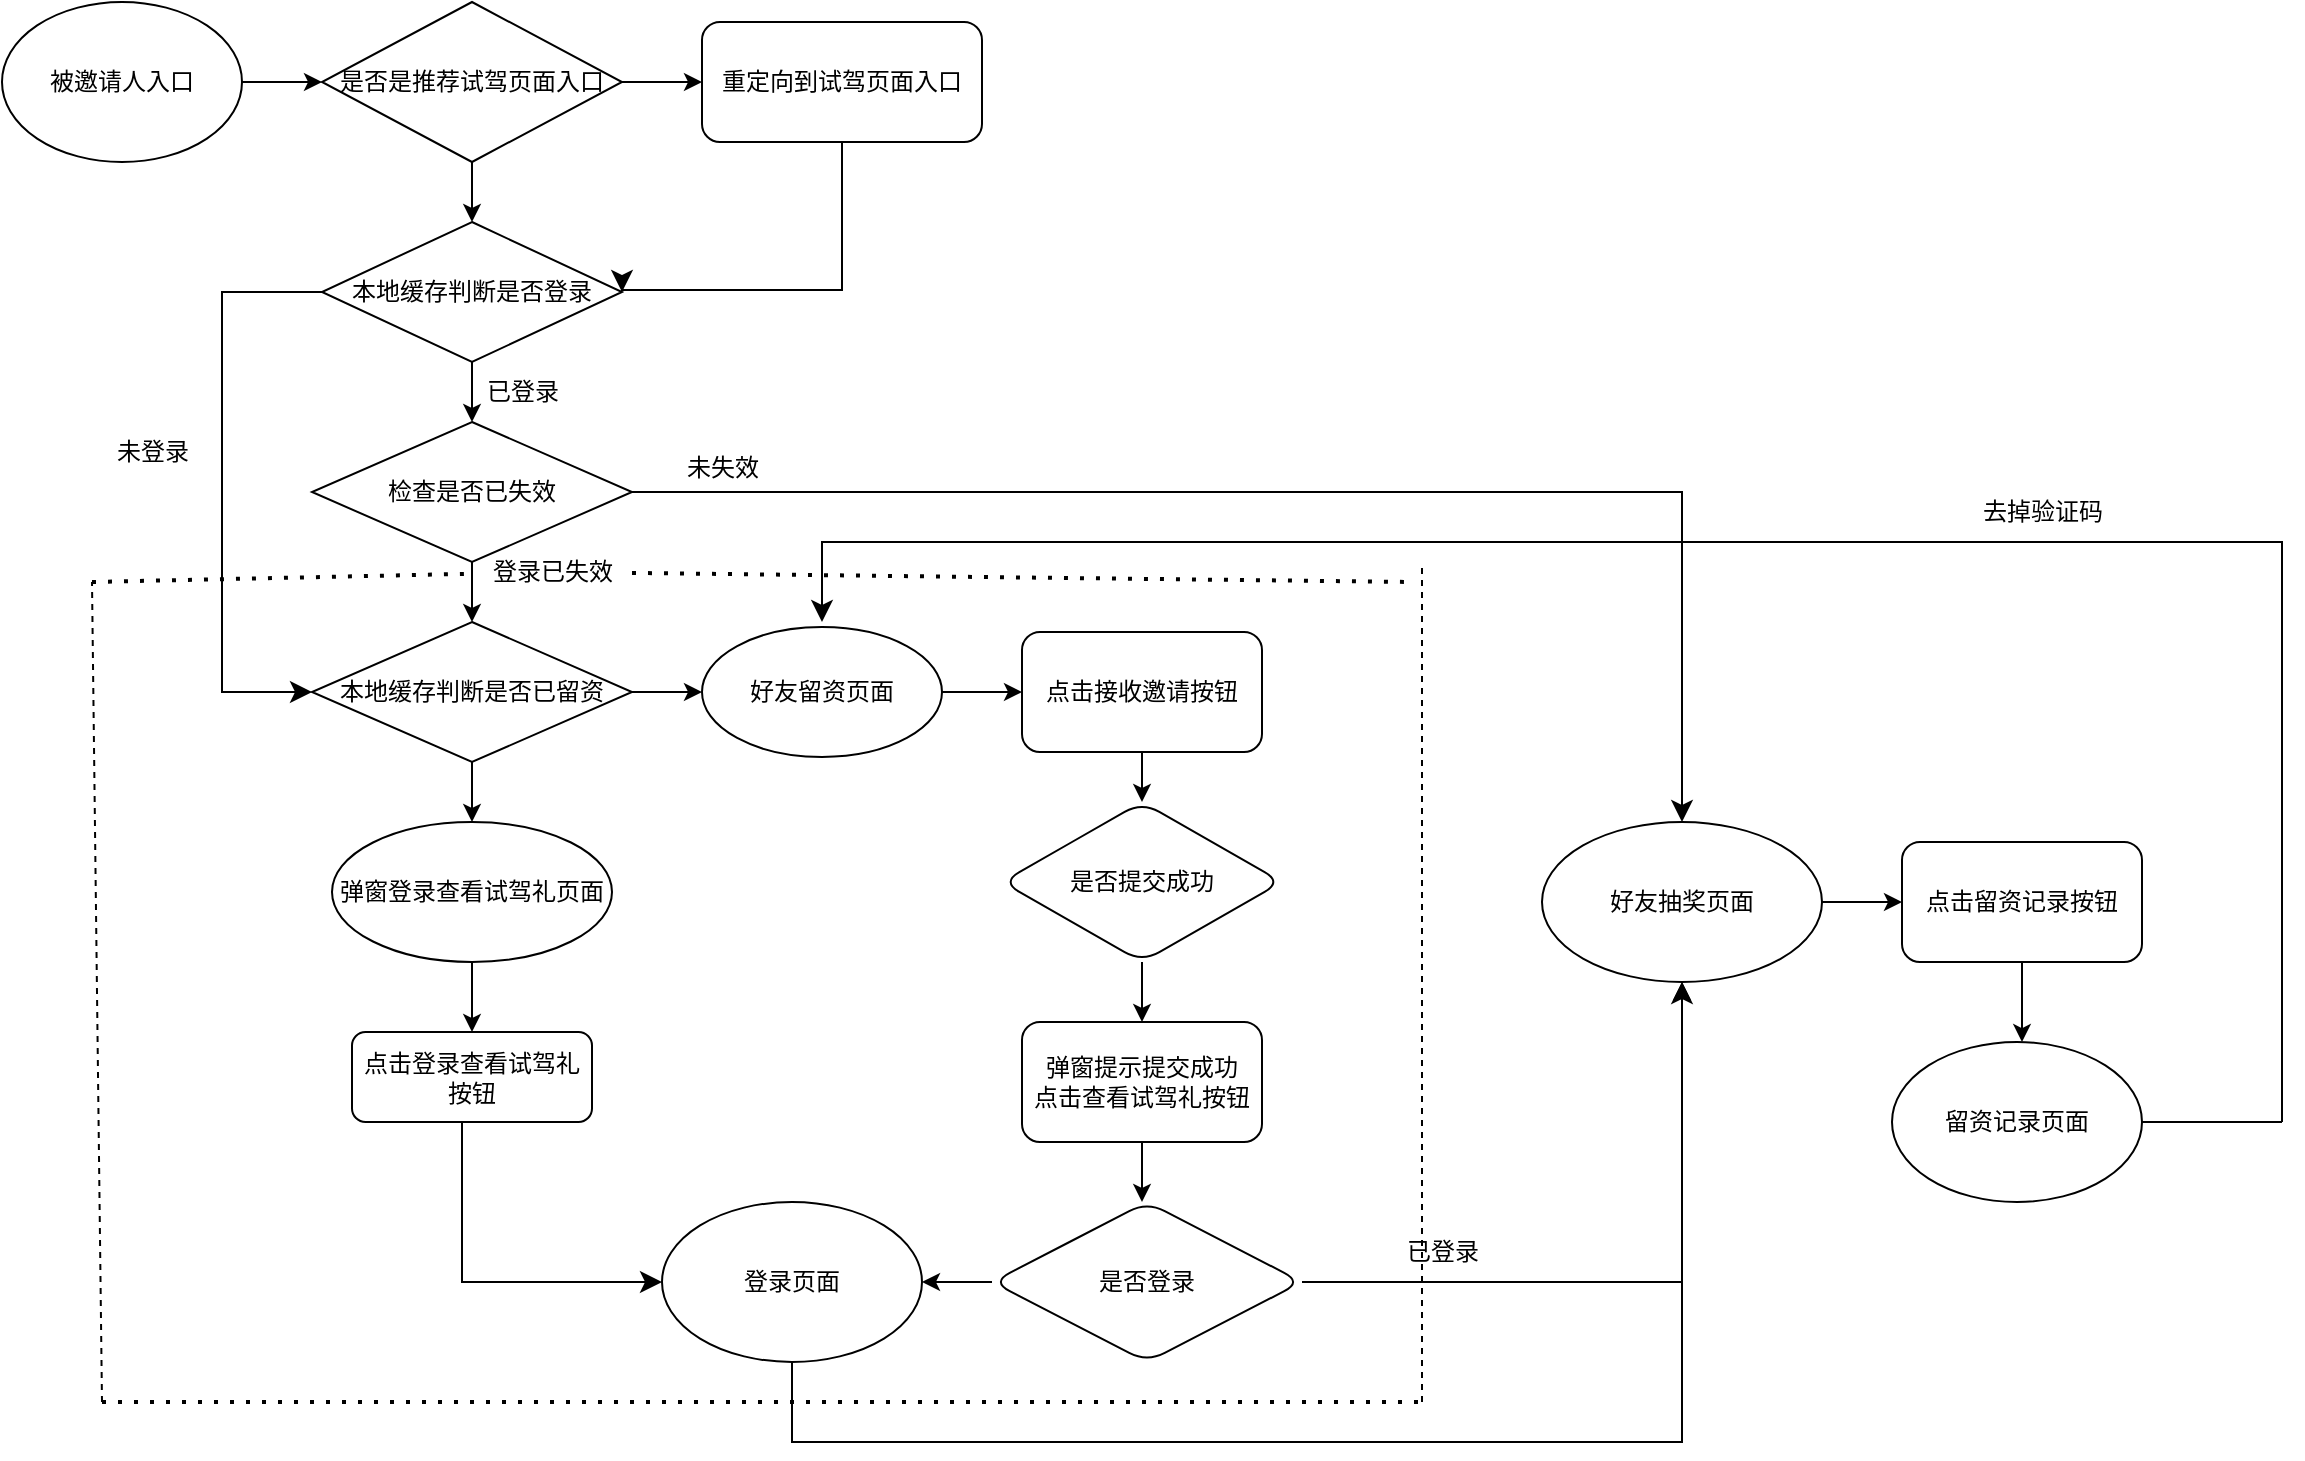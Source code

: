 <mxfile version="21.3.8" type="github">
  <diagram name="第 1 页" id="Mvw3dbP3ZsW2t7KN_K1U">
    <mxGraphModel dx="1306" dy="843" grid="1" gridSize="10" guides="1" tooltips="1" connect="1" arrows="1" fold="1" page="1" pageScale="1" pageWidth="827" pageHeight="1169" math="0" shadow="0">
      <root>
        <mxCell id="0" />
        <mxCell id="1" parent="0" />
        <mxCell id="Owrih3NVY9rAKF0kBGJu-3" value="" style="edgeStyle=orthogonalEdgeStyle;rounded=0;orthogonalLoop=1;jettySize=auto;html=1;" edge="1" parent="1" source="Owrih3NVY9rAKF0kBGJu-1" target="Owrih3NVY9rAKF0kBGJu-2">
          <mxGeometry relative="1" as="geometry" />
        </mxCell>
        <mxCell id="Owrih3NVY9rAKF0kBGJu-1" value="被邀请人入口" style="ellipse;whiteSpace=wrap;html=1;" vertex="1" parent="1">
          <mxGeometry y="70" width="120" height="80" as="geometry" />
        </mxCell>
        <mxCell id="Owrih3NVY9rAKF0kBGJu-5" value="" style="edgeStyle=orthogonalEdgeStyle;rounded=0;orthogonalLoop=1;jettySize=auto;html=1;" edge="1" parent="1" source="Owrih3NVY9rAKF0kBGJu-2">
          <mxGeometry relative="1" as="geometry">
            <mxPoint x="350" y="110" as="targetPoint" />
          </mxGeometry>
        </mxCell>
        <mxCell id="Owrih3NVY9rAKF0kBGJu-11" value="" style="edgeStyle=orthogonalEdgeStyle;rounded=0;orthogonalLoop=1;jettySize=auto;html=1;" edge="1" parent="1" source="Owrih3NVY9rAKF0kBGJu-2" target="Owrih3NVY9rAKF0kBGJu-10">
          <mxGeometry relative="1" as="geometry" />
        </mxCell>
        <mxCell id="Owrih3NVY9rAKF0kBGJu-2" value="是否是推荐试驾页面入口" style="rhombus;whiteSpace=wrap;html=1;" vertex="1" parent="1">
          <mxGeometry x="160" y="70" width="150" height="80" as="geometry" />
        </mxCell>
        <mxCell id="Owrih3NVY9rAKF0kBGJu-17" value="" style="edgeStyle=orthogonalEdgeStyle;rounded=0;orthogonalLoop=1;jettySize=auto;html=1;" edge="1" parent="1" source="Owrih3NVY9rAKF0kBGJu-10" target="Owrih3NVY9rAKF0kBGJu-16">
          <mxGeometry relative="1" as="geometry" />
        </mxCell>
        <mxCell id="Owrih3NVY9rAKF0kBGJu-10" value="本地缓存判断是否登录" style="rhombus;whiteSpace=wrap;html=1;" vertex="1" parent="1">
          <mxGeometry x="160" y="180" width="150" height="70" as="geometry" />
        </mxCell>
        <mxCell id="Owrih3NVY9rAKF0kBGJu-21" value="" style="edgeStyle=orthogonalEdgeStyle;rounded=0;orthogonalLoop=1;jettySize=auto;html=1;" edge="1" parent="1" source="Owrih3NVY9rAKF0kBGJu-16" target="Owrih3NVY9rAKF0kBGJu-20">
          <mxGeometry relative="1" as="geometry" />
        </mxCell>
        <mxCell id="Owrih3NVY9rAKF0kBGJu-16" value="检查是否已失效" style="rhombus;whiteSpace=wrap;html=1;" vertex="1" parent="1">
          <mxGeometry x="155" y="280" width="160" height="70" as="geometry" />
        </mxCell>
        <mxCell id="Owrih3NVY9rAKF0kBGJu-25" value="" style="edgeStyle=orthogonalEdgeStyle;rounded=0;orthogonalLoop=1;jettySize=auto;html=1;" edge="1" parent="1" source="Owrih3NVY9rAKF0kBGJu-20" target="Owrih3NVY9rAKF0kBGJu-24">
          <mxGeometry relative="1" as="geometry" />
        </mxCell>
        <mxCell id="Owrih3NVY9rAKF0kBGJu-27" value="" style="edgeStyle=orthogonalEdgeStyle;rounded=0;orthogonalLoop=1;jettySize=auto;html=1;" edge="1" parent="1" source="Owrih3NVY9rAKF0kBGJu-20" target="Owrih3NVY9rAKF0kBGJu-26">
          <mxGeometry relative="1" as="geometry" />
        </mxCell>
        <mxCell id="Owrih3NVY9rAKF0kBGJu-20" value="本地缓存判断是否已留资" style="rhombus;whiteSpace=wrap;html=1;" vertex="1" parent="1">
          <mxGeometry x="155" y="380" width="160" height="70" as="geometry" />
        </mxCell>
        <mxCell id="Owrih3NVY9rAKF0kBGJu-47" value="" style="edgeStyle=orthogonalEdgeStyle;rounded=0;orthogonalLoop=1;jettySize=auto;html=1;" edge="1" parent="1" source="Owrih3NVY9rAKF0kBGJu-24" target="Owrih3NVY9rAKF0kBGJu-46">
          <mxGeometry relative="1" as="geometry" />
        </mxCell>
        <mxCell id="Owrih3NVY9rAKF0kBGJu-24" value="弹窗登录查看试驾礼页面" style="ellipse;whiteSpace=wrap;html=1;" vertex="1" parent="1">
          <mxGeometry x="165" y="480" width="140" height="70" as="geometry" />
        </mxCell>
        <mxCell id="Owrih3NVY9rAKF0kBGJu-29" value="" style="edgeStyle=orthogonalEdgeStyle;rounded=0;orthogonalLoop=1;jettySize=auto;html=1;" edge="1" parent="1" source="Owrih3NVY9rAKF0kBGJu-26" target="Owrih3NVY9rAKF0kBGJu-28">
          <mxGeometry relative="1" as="geometry" />
        </mxCell>
        <mxCell id="Owrih3NVY9rAKF0kBGJu-26" value="好友留资页面" style="ellipse;whiteSpace=wrap;html=1;" vertex="1" parent="1">
          <mxGeometry x="350" y="382.5" width="120" height="65" as="geometry" />
        </mxCell>
        <mxCell id="Owrih3NVY9rAKF0kBGJu-33" value="" style="edgeStyle=orthogonalEdgeStyle;rounded=0;orthogonalLoop=1;jettySize=auto;html=1;" edge="1" parent="1" source="Owrih3NVY9rAKF0kBGJu-28" target="Owrih3NVY9rAKF0kBGJu-32">
          <mxGeometry relative="1" as="geometry" />
        </mxCell>
        <mxCell id="Owrih3NVY9rAKF0kBGJu-28" value="点击接收邀请按钮" style="rounded=1;whiteSpace=wrap;html=1;" vertex="1" parent="1">
          <mxGeometry x="510" y="385" width="120" height="60" as="geometry" />
        </mxCell>
        <mxCell id="Owrih3NVY9rAKF0kBGJu-37" value="" style="edgeStyle=orthogonalEdgeStyle;rounded=0;orthogonalLoop=1;jettySize=auto;html=1;" edge="1" parent="1" source="Owrih3NVY9rAKF0kBGJu-32" target="Owrih3NVY9rAKF0kBGJu-36">
          <mxGeometry relative="1" as="geometry" />
        </mxCell>
        <mxCell id="Owrih3NVY9rAKF0kBGJu-32" value="是否提交成功" style="rhombus;whiteSpace=wrap;html=1;rounded=1;" vertex="1" parent="1">
          <mxGeometry x="500" y="470" width="140" height="80" as="geometry" />
        </mxCell>
        <mxCell id="Owrih3NVY9rAKF0kBGJu-41" value="" style="edgeStyle=orthogonalEdgeStyle;rounded=0;orthogonalLoop=1;jettySize=auto;html=1;" edge="1" parent="1" source="Owrih3NVY9rAKF0kBGJu-36">
          <mxGeometry relative="1" as="geometry">
            <mxPoint x="570" y="670" as="targetPoint" />
          </mxGeometry>
        </mxCell>
        <mxCell id="Owrih3NVY9rAKF0kBGJu-36" value="弹窗提示提交成功&lt;br&gt;点击查看试驾礼按钮" style="rounded=1;whiteSpace=wrap;html=1;" vertex="1" parent="1">
          <mxGeometry x="510" y="580" width="120" height="60" as="geometry" />
        </mxCell>
        <mxCell id="Owrih3NVY9rAKF0kBGJu-42" value="" style="edgeStyle=elbowEdgeStyle;elbow=horizontal;endArrow=classic;html=1;curved=0;rounded=0;endSize=8;startSize=8;entryX=0;entryY=0.5;entryDx=0;entryDy=0;exitX=0;exitY=0.5;exitDx=0;exitDy=0;" edge="1" parent="1" source="Owrih3NVY9rAKF0kBGJu-10" target="Owrih3NVY9rAKF0kBGJu-20">
          <mxGeometry width="50" height="50" relative="1" as="geometry">
            <mxPoint x="70" y="220" as="sourcePoint" />
            <mxPoint x="130" y="250" as="targetPoint" />
            <Array as="points">
              <mxPoint x="110" y="240" />
            </Array>
          </mxGeometry>
        </mxCell>
        <mxCell id="Owrih3NVY9rAKF0kBGJu-43" value="已登录" style="text;html=1;align=center;verticalAlign=middle;resizable=0;points=[];autosize=1;strokeColor=none;fillColor=none;" vertex="1" parent="1">
          <mxGeometry x="230" y="250" width="60" height="30" as="geometry" />
        </mxCell>
        <mxCell id="Owrih3NVY9rAKF0kBGJu-45" value="未登录" style="text;html=1;align=center;verticalAlign=middle;resizable=0;points=[];autosize=1;strokeColor=none;fillColor=none;" vertex="1" parent="1">
          <mxGeometry x="45" y="280" width="60" height="30" as="geometry" />
        </mxCell>
        <mxCell id="Owrih3NVY9rAKF0kBGJu-46" value="点击登录查看试驾礼按钮" style="rounded=1;whiteSpace=wrap;html=1;" vertex="1" parent="1">
          <mxGeometry x="175" y="585" width="120" height="45" as="geometry" />
        </mxCell>
        <mxCell id="Owrih3NVY9rAKF0kBGJu-50" value="" style="endArrow=none;dashed=1;html=1;dashPattern=1 3;strokeWidth=2;rounded=0;" edge="1" parent="1" source="Owrih3NVY9rAKF0kBGJu-44">
          <mxGeometry width="50" height="50" relative="1" as="geometry">
            <mxPoint x="45" y="360" as="sourcePoint" />
            <mxPoint x="705" y="360" as="targetPoint" />
          </mxGeometry>
        </mxCell>
        <mxCell id="Owrih3NVY9rAKF0kBGJu-51" value="" style="endArrow=none;dashed=1;html=1;rounded=0;" edge="1" parent="1">
          <mxGeometry width="50" height="50" relative="1" as="geometry">
            <mxPoint x="710" y="770" as="sourcePoint" />
            <mxPoint x="710" y="350" as="targetPoint" />
          </mxGeometry>
        </mxCell>
        <mxCell id="Owrih3NVY9rAKF0kBGJu-52" value="" style="endArrow=none;dashed=1;html=1;dashPattern=1 3;strokeWidth=2;rounded=0;" edge="1" parent="1" target="Owrih3NVY9rAKF0kBGJu-44">
          <mxGeometry width="50" height="50" relative="1" as="geometry">
            <mxPoint x="45" y="360" as="sourcePoint" />
            <mxPoint x="705" y="360" as="targetPoint" />
          </mxGeometry>
        </mxCell>
        <mxCell id="Owrih3NVY9rAKF0kBGJu-44" value="登录已失效" style="text;html=1;align=center;verticalAlign=middle;resizable=0;points=[];autosize=1;strokeColor=none;fillColor=none;" vertex="1" parent="1">
          <mxGeometry x="235" y="340" width="80" height="30" as="geometry" />
        </mxCell>
        <mxCell id="Owrih3NVY9rAKF0kBGJu-56" value="" style="edgeStyle=orthogonalEdgeStyle;rounded=0;orthogonalLoop=1;jettySize=auto;html=1;" edge="1" parent="1" source="Owrih3NVY9rAKF0kBGJu-53" target="Owrih3NVY9rAKF0kBGJu-55">
          <mxGeometry relative="1" as="geometry" />
        </mxCell>
        <mxCell id="Owrih3NVY9rAKF0kBGJu-53" value="是否登录" style="rhombus;whiteSpace=wrap;html=1;rounded=1;" vertex="1" parent="1">
          <mxGeometry x="495" y="670" width="155" height="80" as="geometry" />
        </mxCell>
        <mxCell id="Owrih3NVY9rAKF0kBGJu-60" value="" style="edgeStyle=orthogonalEdgeStyle;rounded=0;orthogonalLoop=1;jettySize=auto;html=1;" edge="1" parent="1" source="Owrih3NVY9rAKF0kBGJu-55" target="Owrih3NVY9rAKF0kBGJu-59">
          <mxGeometry relative="1" as="geometry">
            <Array as="points">
              <mxPoint x="395" y="790" />
              <mxPoint x="840" y="790" />
            </Array>
          </mxGeometry>
        </mxCell>
        <mxCell id="Owrih3NVY9rAKF0kBGJu-55" value="登录页面" style="ellipse;whiteSpace=wrap;html=1;rounded=1;" vertex="1" parent="1">
          <mxGeometry x="330" y="670" width="130" height="80" as="geometry" />
        </mxCell>
        <mxCell id="Owrih3NVY9rAKF0kBGJu-57" value="" style="edgeStyle=segmentEdgeStyle;endArrow=classic;html=1;curved=0;rounded=0;endSize=8;startSize=8;exitX=0.5;exitY=1;exitDx=0;exitDy=0;" edge="1" parent="1" source="Owrih3NVY9rAKF0kBGJu-46" target="Owrih3NVY9rAKF0kBGJu-55">
          <mxGeometry width="50" height="50" relative="1" as="geometry">
            <mxPoint x="230" y="670" as="sourcePoint" />
            <mxPoint x="310" y="720" as="targetPoint" />
            <Array as="points">
              <mxPoint x="230" y="630" />
              <mxPoint x="230" y="710" />
            </Array>
          </mxGeometry>
        </mxCell>
        <mxCell id="Owrih3NVY9rAKF0kBGJu-58" value="" style="endArrow=none;dashed=1;html=1;rounded=0;" edge="1" parent="1">
          <mxGeometry width="50" height="50" relative="1" as="geometry">
            <mxPoint x="50" y="770" as="sourcePoint" />
            <mxPoint x="45" y="360" as="targetPoint" />
          </mxGeometry>
        </mxCell>
        <mxCell id="Owrih3NVY9rAKF0kBGJu-62" value="" style="edgeStyle=orthogonalEdgeStyle;rounded=0;orthogonalLoop=1;jettySize=auto;html=1;" edge="1" parent="1" source="Owrih3NVY9rAKF0kBGJu-59" target="Owrih3NVY9rAKF0kBGJu-61">
          <mxGeometry relative="1" as="geometry">
            <Array as="points">
              <mxPoint x="930" y="520" />
              <mxPoint x="930" y="520" />
            </Array>
          </mxGeometry>
        </mxCell>
        <mxCell id="Owrih3NVY9rAKF0kBGJu-59" value="好友抽奖页面" style="ellipse;whiteSpace=wrap;html=1;rounded=1;" vertex="1" parent="1">
          <mxGeometry x="770" y="480" width="140" height="80" as="geometry" />
        </mxCell>
        <mxCell id="Owrih3NVY9rAKF0kBGJu-64" value="" style="edgeStyle=orthogonalEdgeStyle;rounded=0;orthogonalLoop=1;jettySize=auto;html=1;" edge="1" parent="1" source="Owrih3NVY9rAKF0kBGJu-61" target="Owrih3NVY9rAKF0kBGJu-63">
          <mxGeometry relative="1" as="geometry">
            <Array as="points">
              <mxPoint x="1010" y="610" />
              <mxPoint x="1010" y="610" />
            </Array>
          </mxGeometry>
        </mxCell>
        <mxCell id="Owrih3NVY9rAKF0kBGJu-61" value="点击留资记录按钮" style="whiteSpace=wrap;html=1;rounded=1;" vertex="1" parent="1">
          <mxGeometry x="950" y="490" width="120" height="60" as="geometry" />
        </mxCell>
        <mxCell id="Owrih3NVY9rAKF0kBGJu-63" value="留资记录页面" style="ellipse;whiteSpace=wrap;html=1;rounded=1;" vertex="1" parent="1">
          <mxGeometry x="945" y="590" width="125" height="80" as="geometry" />
        </mxCell>
        <mxCell id="Owrih3NVY9rAKF0kBGJu-68" value="" style="edgeStyle=elbowEdgeStyle;elbow=vertical;endArrow=classic;html=1;curved=0;rounded=0;endSize=8;startSize=8;" edge="1" parent="1">
          <mxGeometry width="50" height="50" relative="1" as="geometry">
            <mxPoint x="1140" y="630" as="sourcePoint" />
            <mxPoint x="410" y="380" as="targetPoint" />
            <Array as="points">
              <mxPoint x="770" y="340" />
            </Array>
          </mxGeometry>
        </mxCell>
        <mxCell id="Owrih3NVY9rAKF0kBGJu-69" value="" style="endArrow=none;html=1;rounded=0;" edge="1" parent="1">
          <mxGeometry width="50" height="50" relative="1" as="geometry">
            <mxPoint x="1070" y="630" as="sourcePoint" />
            <mxPoint x="1140" y="630" as="targetPoint" />
          </mxGeometry>
        </mxCell>
        <mxCell id="Owrih3NVY9rAKF0kBGJu-70" value="去掉验证码" style="text;html=1;align=center;verticalAlign=middle;resizable=0;points=[];autosize=1;strokeColor=none;fillColor=none;" vertex="1" parent="1">
          <mxGeometry x="980" y="310" width="80" height="30" as="geometry" />
        </mxCell>
        <mxCell id="Owrih3NVY9rAKF0kBGJu-71" value="" style="edgeStyle=segmentEdgeStyle;endArrow=classic;html=1;curved=0;rounded=0;endSize=8;startSize=8;entryX=0.5;entryY=1;entryDx=0;entryDy=0;" edge="1" parent="1" source="Owrih3NVY9rAKF0kBGJu-53" target="Owrih3NVY9rAKF0kBGJu-59">
          <mxGeometry width="50" height="50" relative="1" as="geometry">
            <mxPoint x="560" y="500" as="sourcePoint" />
            <mxPoint x="840" y="570" as="targetPoint" />
          </mxGeometry>
        </mxCell>
        <mxCell id="Owrih3NVY9rAKF0kBGJu-72" value="已登录" style="text;html=1;align=center;verticalAlign=middle;resizable=0;points=[];autosize=1;strokeColor=none;fillColor=none;" vertex="1" parent="1">
          <mxGeometry x="690" y="680" width="60" height="30" as="geometry" />
        </mxCell>
        <mxCell id="Owrih3NVY9rAKF0kBGJu-73" value="" style="endArrow=none;dashed=1;html=1;dashPattern=1 3;strokeWidth=2;rounded=0;" edge="1" parent="1">
          <mxGeometry width="50" height="50" relative="1" as="geometry">
            <mxPoint x="50" y="770" as="sourcePoint" />
            <mxPoint x="710" y="770" as="targetPoint" />
          </mxGeometry>
        </mxCell>
        <mxCell id="Owrih3NVY9rAKF0kBGJu-75" value="重定向到试驾页面入口" style="rounded=1;whiteSpace=wrap;html=1;" vertex="1" parent="1">
          <mxGeometry x="350" y="80" width="140" height="60" as="geometry" />
        </mxCell>
        <mxCell id="Owrih3NVY9rAKF0kBGJu-76" value="" style="edgeStyle=segmentEdgeStyle;endArrow=classic;html=1;curved=0;rounded=0;endSize=8;startSize=8;exitX=0.5;exitY=1;exitDx=0;exitDy=0;entryX=1;entryY=0.5;entryDx=0;entryDy=0;" edge="1" parent="1" source="Owrih3NVY9rAKF0kBGJu-75" target="Owrih3NVY9rAKF0kBGJu-10">
          <mxGeometry width="50" height="50" relative="1" as="geometry">
            <mxPoint x="440" y="190" as="sourcePoint" />
            <mxPoint x="320" y="214" as="targetPoint" />
            <Array as="points">
              <mxPoint x="420" y="214" />
            </Array>
          </mxGeometry>
        </mxCell>
        <mxCell id="Owrih3NVY9rAKF0kBGJu-77" value="" style="edgeStyle=segmentEdgeStyle;endArrow=classic;html=1;curved=0;rounded=0;endSize=8;startSize=8;entryX=0.5;entryY=0;entryDx=0;entryDy=0;exitX=1;exitY=0.5;exitDx=0;exitDy=0;" edge="1" parent="1" source="Owrih3NVY9rAKF0kBGJu-16" target="Owrih3NVY9rAKF0kBGJu-59">
          <mxGeometry width="50" height="50" relative="1" as="geometry">
            <mxPoint x="420" y="290" as="sourcePoint" />
            <mxPoint x="470" y="240" as="targetPoint" />
            <Array as="points">
              <mxPoint x="840" y="315" />
            </Array>
          </mxGeometry>
        </mxCell>
        <mxCell id="Owrih3NVY9rAKF0kBGJu-78" value="未失效" style="text;html=1;align=center;verticalAlign=middle;resizable=0;points=[];autosize=1;strokeColor=none;fillColor=none;" vertex="1" parent="1">
          <mxGeometry x="330" y="288" width="60" height="30" as="geometry" />
        </mxCell>
      </root>
    </mxGraphModel>
  </diagram>
</mxfile>
